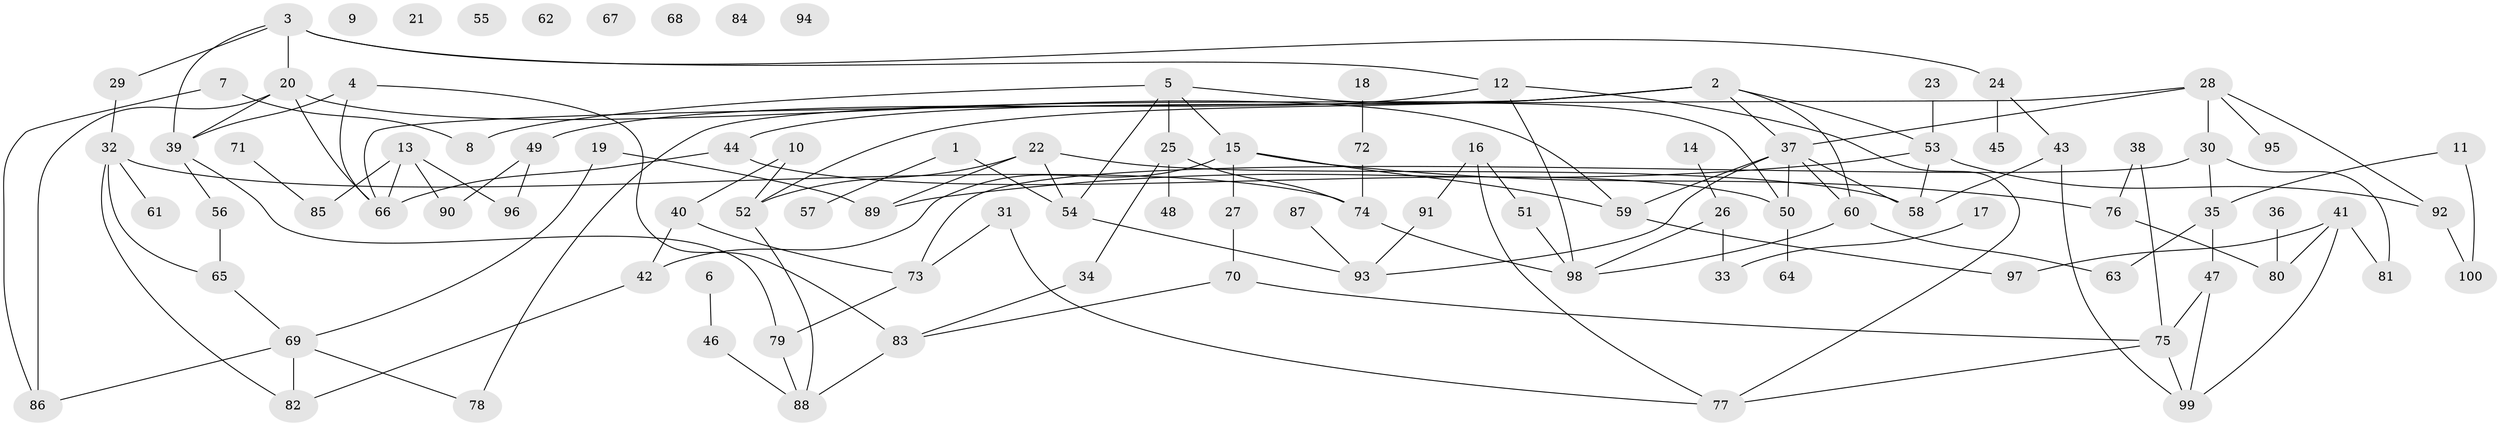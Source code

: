 // coarse degree distribution, {2: 0.18840579710144928, 7: 0.028985507246376812, 6: 0.10144927536231885, 5: 0.13043478260869565, 1: 0.15942028985507245, 3: 0.13043478260869565, 0: 0.11594202898550725, 4: 0.13043478260869565, 9: 0.014492753623188406}
// Generated by graph-tools (version 1.1) at 2025/41/03/06/25 10:41:21]
// undirected, 100 vertices, 137 edges
graph export_dot {
graph [start="1"]
  node [color=gray90,style=filled];
  1;
  2;
  3;
  4;
  5;
  6;
  7;
  8;
  9;
  10;
  11;
  12;
  13;
  14;
  15;
  16;
  17;
  18;
  19;
  20;
  21;
  22;
  23;
  24;
  25;
  26;
  27;
  28;
  29;
  30;
  31;
  32;
  33;
  34;
  35;
  36;
  37;
  38;
  39;
  40;
  41;
  42;
  43;
  44;
  45;
  46;
  47;
  48;
  49;
  50;
  51;
  52;
  53;
  54;
  55;
  56;
  57;
  58;
  59;
  60;
  61;
  62;
  63;
  64;
  65;
  66;
  67;
  68;
  69;
  70;
  71;
  72;
  73;
  74;
  75;
  76;
  77;
  78;
  79;
  80;
  81;
  82;
  83;
  84;
  85;
  86;
  87;
  88;
  89;
  90;
  91;
  92;
  93;
  94;
  95;
  96;
  97;
  98;
  99;
  100;
  1 -- 54;
  1 -- 57;
  2 -- 37;
  2 -- 44;
  2 -- 52;
  2 -- 53;
  2 -- 60;
  2 -- 78;
  3 -- 12;
  3 -- 20;
  3 -- 24;
  3 -- 29;
  3 -- 39;
  4 -- 39;
  4 -- 66;
  4 -- 83;
  5 -- 8;
  5 -- 15;
  5 -- 25;
  5 -- 50;
  5 -- 54;
  6 -- 46;
  7 -- 8;
  7 -- 86;
  10 -- 40;
  10 -- 52;
  11 -- 35;
  11 -- 100;
  12 -- 49;
  12 -- 77;
  12 -- 98;
  13 -- 66;
  13 -- 85;
  13 -- 90;
  13 -- 96;
  14 -- 26;
  15 -- 27;
  15 -- 42;
  15 -- 59;
  15 -- 76;
  16 -- 51;
  16 -- 77;
  16 -- 91;
  17 -- 33;
  18 -- 72;
  19 -- 69;
  19 -- 89;
  20 -- 39;
  20 -- 59;
  20 -- 66;
  20 -- 86;
  22 -- 52;
  22 -- 54;
  22 -- 58;
  22 -- 89;
  23 -- 53;
  24 -- 43;
  24 -- 45;
  25 -- 34;
  25 -- 48;
  25 -- 74;
  26 -- 33;
  26 -- 98;
  27 -- 70;
  28 -- 30;
  28 -- 37;
  28 -- 66;
  28 -- 92;
  28 -- 95;
  29 -- 32;
  30 -- 35;
  30 -- 73;
  30 -- 81;
  31 -- 73;
  31 -- 77;
  32 -- 61;
  32 -- 65;
  32 -- 74;
  32 -- 82;
  34 -- 83;
  35 -- 47;
  35 -- 63;
  36 -- 80;
  37 -- 50;
  37 -- 58;
  37 -- 59;
  37 -- 60;
  37 -- 93;
  38 -- 75;
  38 -- 76;
  39 -- 56;
  39 -- 79;
  40 -- 42;
  40 -- 73;
  41 -- 80;
  41 -- 81;
  41 -- 97;
  41 -- 99;
  42 -- 82;
  43 -- 58;
  43 -- 99;
  44 -- 50;
  44 -- 66;
  46 -- 88;
  47 -- 75;
  47 -- 99;
  49 -- 90;
  49 -- 96;
  50 -- 64;
  51 -- 98;
  52 -- 88;
  53 -- 58;
  53 -- 89;
  53 -- 92;
  54 -- 93;
  56 -- 65;
  59 -- 97;
  60 -- 63;
  60 -- 98;
  65 -- 69;
  69 -- 78;
  69 -- 82;
  69 -- 86;
  70 -- 75;
  70 -- 83;
  71 -- 85;
  72 -- 74;
  73 -- 79;
  74 -- 98;
  75 -- 77;
  75 -- 99;
  76 -- 80;
  79 -- 88;
  83 -- 88;
  87 -- 93;
  91 -- 93;
  92 -- 100;
}
